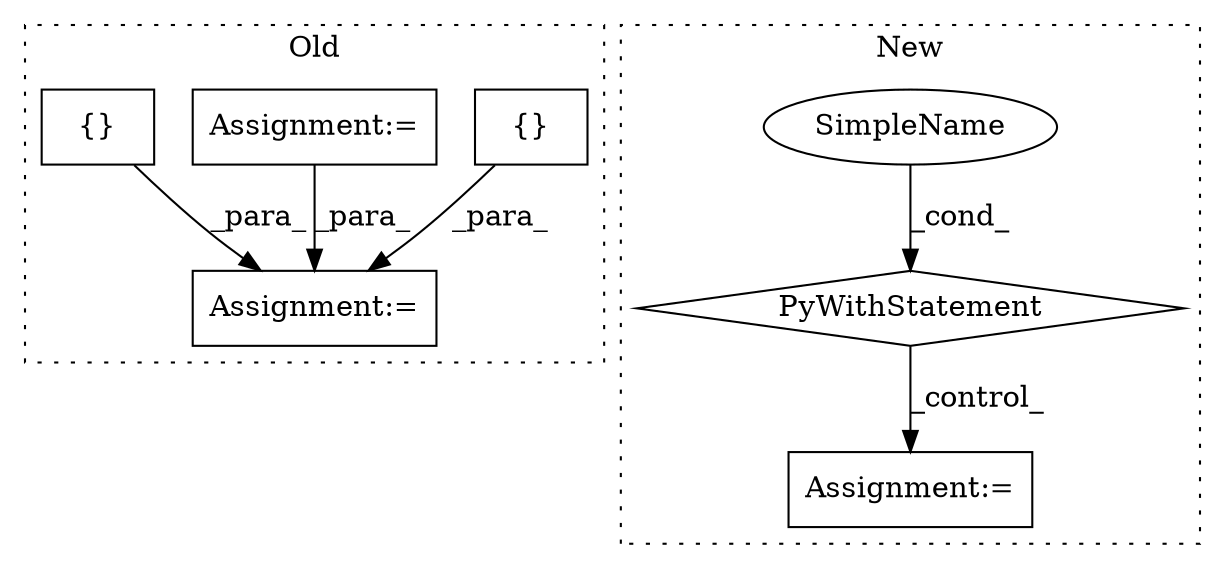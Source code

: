 digraph G {
subgraph cluster0 {
1 [label="{}" a="4" s="2244,2250" l="1,1" shape="box"];
5 [label="Assignment:=" a="7" s="2531" l="1" shape="box"];
6 [label="Assignment:=" a="7" s="2065" l="1" shape="box"];
7 [label="{}" a="4" s="2578,2584" l="1,1" shape="box"];
label = "Old";
style="dotted";
}
subgraph cluster1 {
2 [label="PyWithStatement" a="104" s="2258,2292" l="10,2" shape="diamond"];
3 [label="Assignment:=" a="7" s="2321,2415" l="57,2" shape="box"];
4 [label="SimpleName" a="42" s="" l="" shape="ellipse"];
label = "New";
style="dotted";
}
1 -> 5 [label="_para_"];
2 -> 3 [label="_control_"];
4 -> 2 [label="_cond_"];
6 -> 5 [label="_para_"];
7 -> 5 [label="_para_"];
}